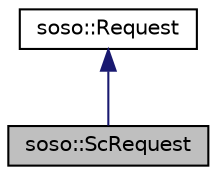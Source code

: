 digraph "soso::ScRequest"
{
 // LATEX_PDF_SIZE
  edge [fontname="Helvetica",fontsize="10",labelfontname="Helvetica",labelfontsize="10"];
  node [fontname="Helvetica",fontsize="10",shape=record];
  Node1 [label="soso::ScRequest",height=0.2,width=0.4,color="black", fillcolor="grey75", style="filled", fontcolor="black",tooltip="server-client 모델 request 정의"];
  Node2 -> Node1 [dir="back",color="midnightblue",fontsize="10",style="solid",fontname="Helvetica"];
  Node2 [label="soso::Request",height=0.2,width=0.4,color="black", fillcolor="white", style="filled",URL="$classsoso_1_1Request.html",tooltip="모듈 컴포넌트에 전달되는 정보 Class 수신된 패킷 또는 메타정보등을 추가할 수 있다. Request Class를 상속 받아 구현에 맞게 커스터마이징 필요"];
}

